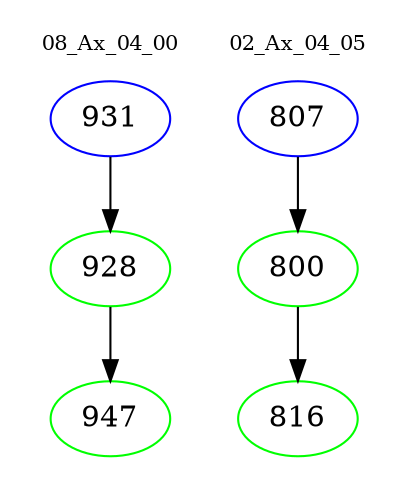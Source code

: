 digraph{
subgraph cluster_0 {
color = white
label = "08_Ax_04_00";
fontsize=10;
T0_931 [label="931", color="blue"]
T0_931 -> T0_928 [color="black"]
T0_928 [label="928", color="green"]
T0_928 -> T0_947 [color="black"]
T0_947 [label="947", color="green"]
}
subgraph cluster_1 {
color = white
label = "02_Ax_04_05";
fontsize=10;
T1_807 [label="807", color="blue"]
T1_807 -> T1_800 [color="black"]
T1_800 [label="800", color="green"]
T1_800 -> T1_816 [color="black"]
T1_816 [label="816", color="green"]
}
}
